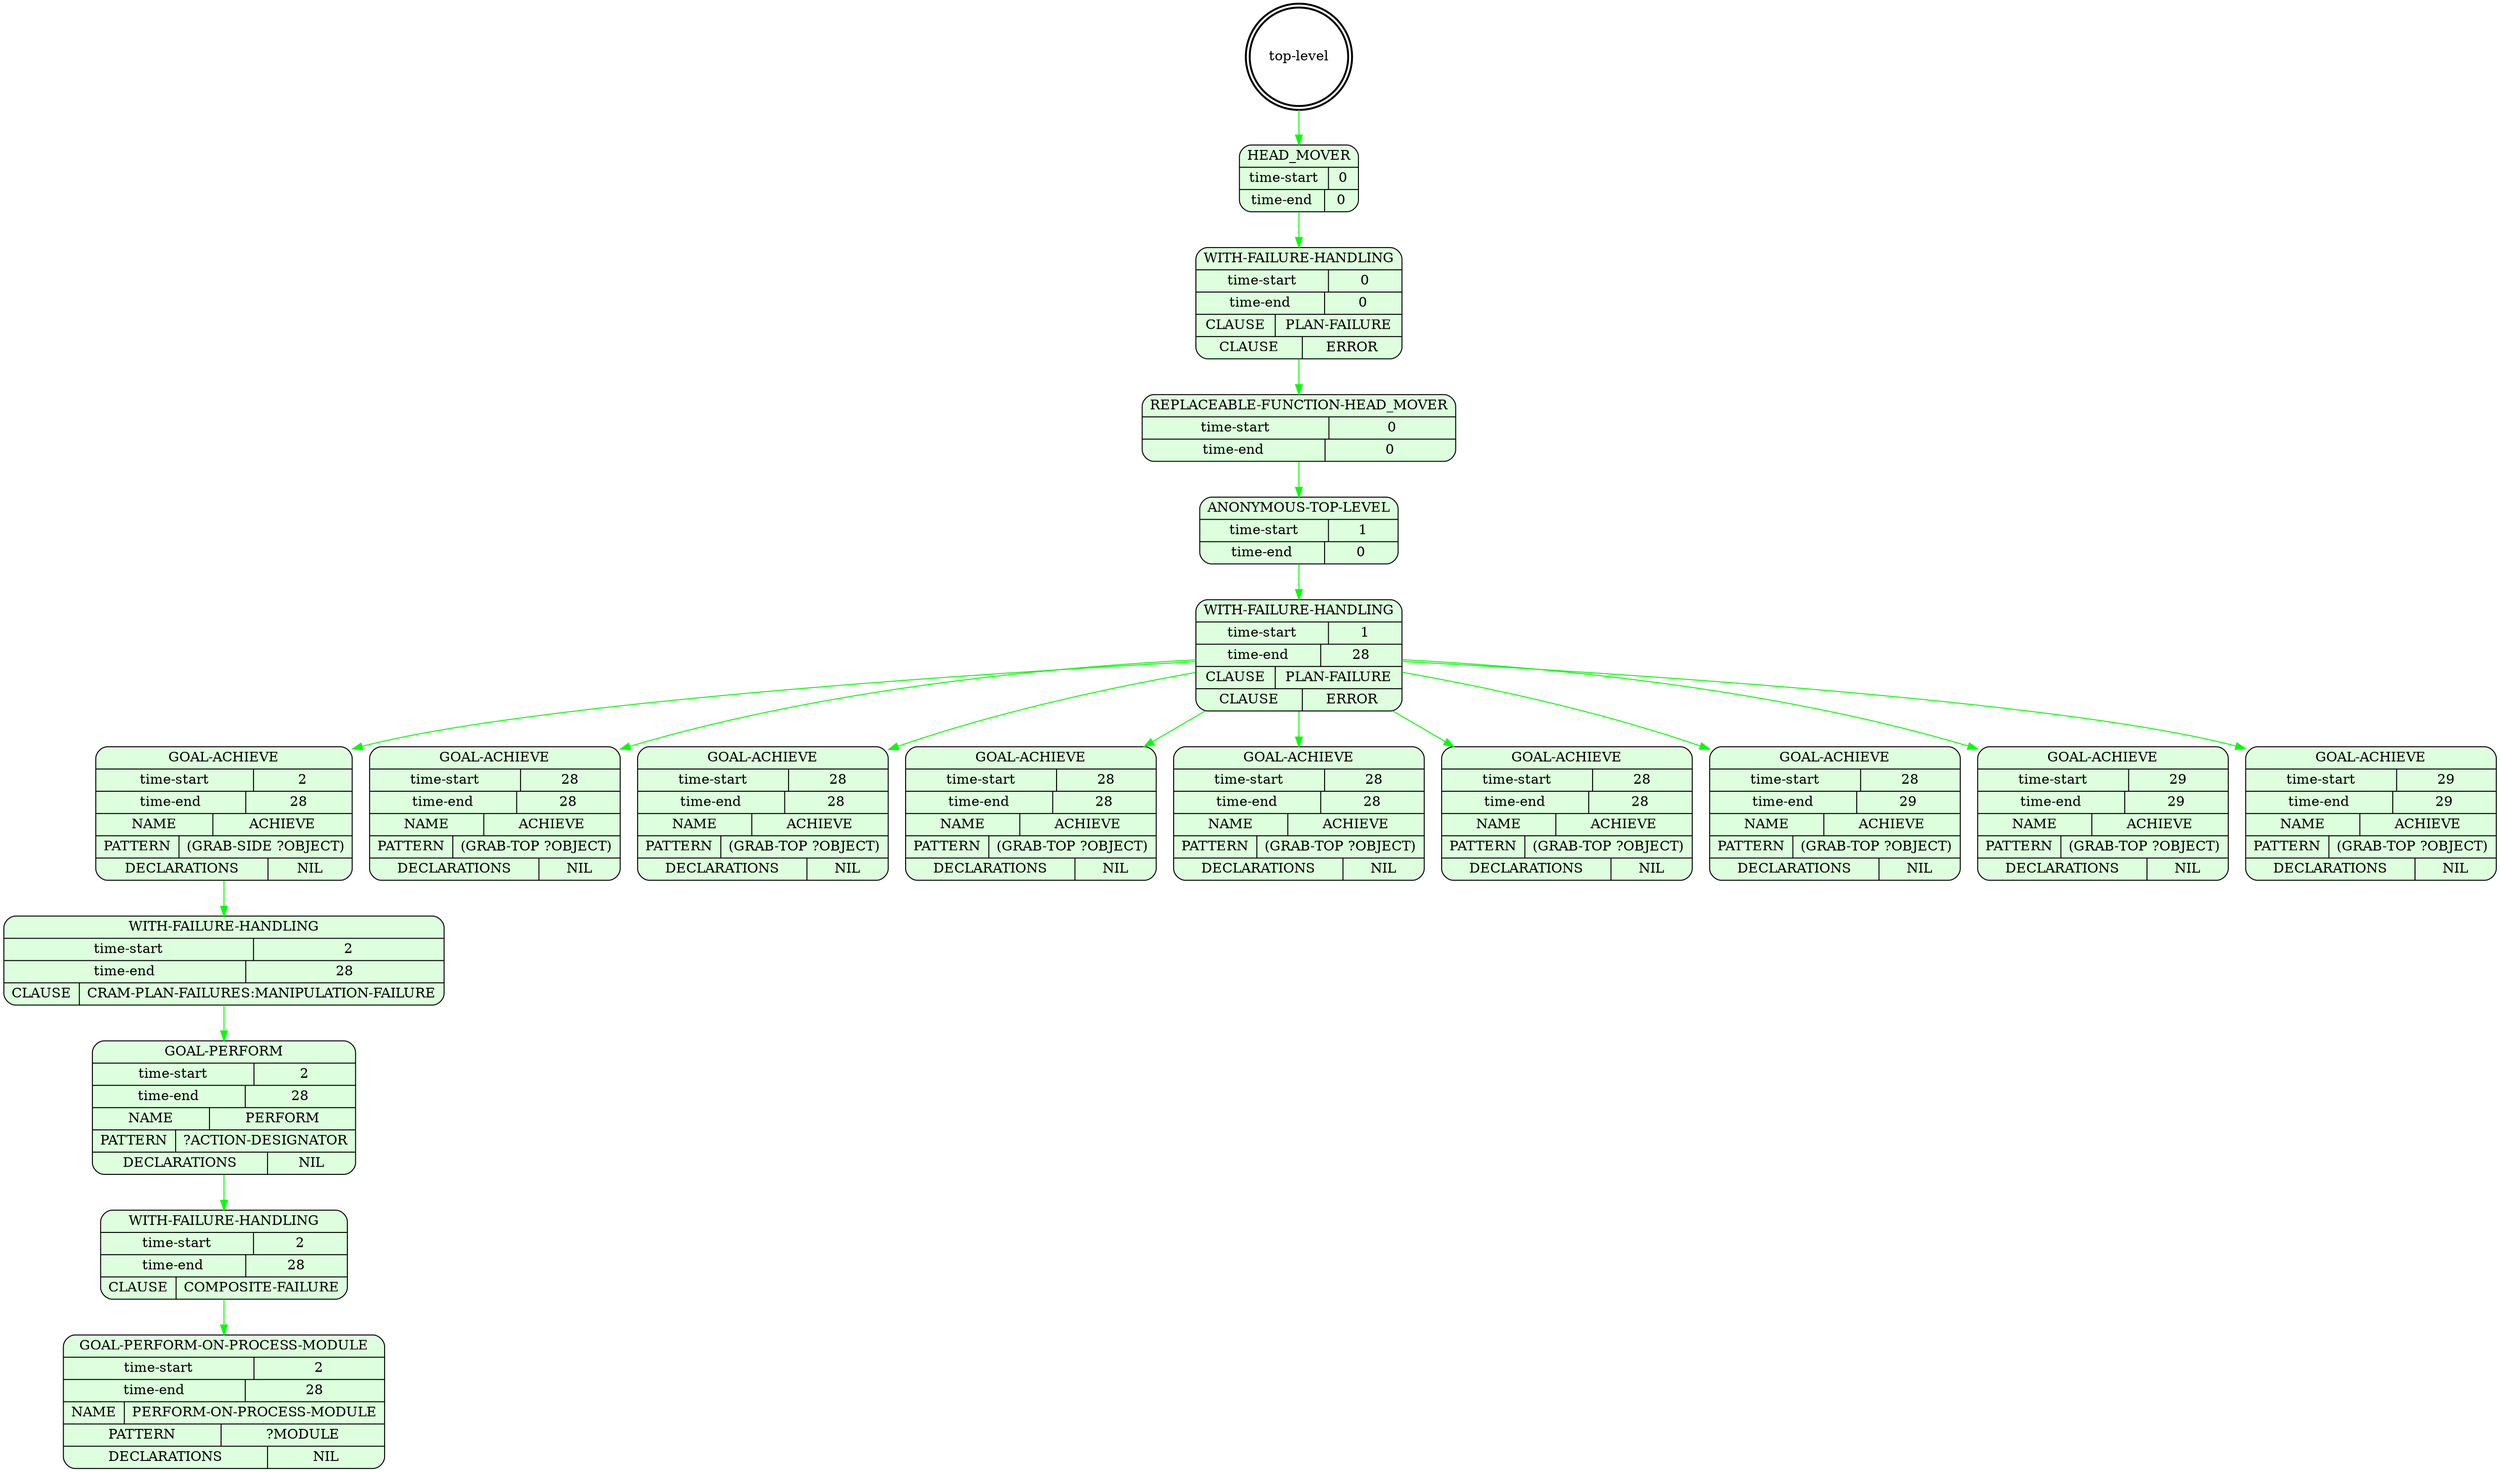 digraph plangraph_zrstjqlCgGViEIip {
  node_FQhzN91YTe1iICJH [shape=doublecircle, style=bold, label="top-level"];

  node_p0rbsl93kPSGTbUx [shape=Mrecord, style=filled, fillcolor="#ddffdd", label="{HEAD_MOVER|{time-start | 0}|{time-end | 0}}"];
  edge [color="green", label=""];
  node_FQhzN91YTe1iICJH -> node_p0rbsl93kPSGTbUx;

  node_vkDcjI6ITunSOkxe [shape=Mrecord, style=filled, fillcolor="#ddffdd", label="{WITH-FAILURE-HANDLING|{time-start | 0}|{time-end | 0}|{CLAUSE | PLAN-FAILURE}|{CLAUSE | ERROR}}"];
  edge [color="green", label=""];
  node_p0rbsl93kPSGTbUx -> node_vkDcjI6ITunSOkxe;

  node_a1BZqEuFPM4KsqCK [shape=Mrecord, style=filled, fillcolor="#ddffdd", label="{REPLACEABLE-FUNCTION-HEAD_MOVER|{time-start | 0}|{time-end | 0}}"];
  edge [color="green", label=""];
  node_vkDcjI6ITunSOkxe -> node_a1BZqEuFPM4KsqCK;

  node_NvO5vtnVnJho6DKb [shape=Mrecord, style=filled, fillcolor="#ddffdd", label="{ANONYMOUS-TOP-LEVEL|{time-start | 1}|{time-end | 0}}"];
  edge [color="green", label=""];
  node_a1BZqEuFPM4KsqCK -> node_NvO5vtnVnJho6DKb;

  node_5eqUJXA0x7QgdPmy [shape=Mrecord, style=filled, fillcolor="#ddffdd", label="{WITH-FAILURE-HANDLING|{time-start | 1}|{time-end | 28}|{CLAUSE | PLAN-FAILURE}|{CLAUSE | ERROR}}"];
  edge [color="green", label=""];
  node_NvO5vtnVnJho6DKb -> node_5eqUJXA0x7QgdPmy;

  node_71stU9oTX6a12vW0 [shape=Mrecord, style=filled, fillcolor="#ddffdd", label="{GOAL-ACHIEVE|{time-start | 2}|{time-end | 28}|{NAME | ACHIEVE}|{PATTERN | (GRAB-SIDE ?OBJECT)}|{DECLARATIONS | NIL}}"];
  edge [color="green", label=""];
  node_5eqUJXA0x7QgdPmy -> node_71stU9oTX6a12vW0;

  node_Z4dS0UW47AftSAFS [shape=Mrecord, style=filled, fillcolor="#ddffdd", label="{WITH-FAILURE-HANDLING|{time-start | 2}|{time-end | 28}|{CLAUSE | CRAM-PLAN-FAILURES:MANIPULATION-FAILURE}}"];
  edge [color="green", label=""];
  node_71stU9oTX6a12vW0 -> node_Z4dS0UW47AftSAFS;

  node_Baw678mGE2Lit5CK [shape=Mrecord, style=filled, fillcolor="#ddffdd", label="{GOAL-PERFORM|{time-start | 2}|{time-end | 28}|{NAME | PERFORM}|{PATTERN | ?ACTION-DESIGNATOR}|{DECLARATIONS | NIL}}"];
  edge [color="green", label=""];
  node_Z4dS0UW47AftSAFS -> node_Baw678mGE2Lit5CK;

  node_fYxlo9ufRrgVKGLO [shape=Mrecord, style=filled, fillcolor="#ddffdd", label="{WITH-FAILURE-HANDLING|{time-start | 2}|{time-end | 28}|{CLAUSE | COMPOSITE-FAILURE}}"];
  edge [color="green", label=""];
  node_Baw678mGE2Lit5CK -> node_fYxlo9ufRrgVKGLO;

  node_icTMBx8fgZy8DbOR [shape=Mrecord, style=filled, fillcolor="#ddffdd", label="{GOAL-PERFORM-ON-PROCESS-MODULE|{time-start | 2}|{time-end | 28}|{NAME | PERFORM-ON-PROCESS-MODULE}|{PATTERN | ?MODULE}|{DECLARATIONS | NIL}}"];
  edge [color="green", label=""];
  node_fYxlo9ufRrgVKGLO -> node_icTMBx8fgZy8DbOR;

  node_ktRB9ikdG3Qlz55G [shape=Mrecord, style=filled, fillcolor="#ddffdd", label="{GOAL-ACHIEVE|{time-start | 28}|{time-end | 28}|{NAME | ACHIEVE}|{PATTERN | (GRAB-TOP ?OBJECT)}|{DECLARATIONS | NIL}}"];
  edge [color="green", label=""];
  node_5eqUJXA0x7QgdPmy -> node_ktRB9ikdG3Qlz55G;

  node_XDmfTq4JO5zbriSX [shape=Mrecord, style=filled, fillcolor="#ddffdd", label="{GOAL-ACHIEVE|{time-start | 28}|{time-end | 28}|{NAME | ACHIEVE}|{PATTERN | (GRAB-TOP ?OBJECT)}|{DECLARATIONS | NIL}}"];
  edge [color="green", label=""];
  node_5eqUJXA0x7QgdPmy -> node_XDmfTq4JO5zbriSX;

  node_gEvUeDjV8WIdZhj0 [shape=Mrecord, style=filled, fillcolor="#ddffdd", label="{GOAL-ACHIEVE|{time-start | 28}|{time-end | 28}|{NAME | ACHIEVE}|{PATTERN | (GRAB-TOP ?OBJECT)}|{DECLARATIONS | NIL}}"];
  edge [color="green", label=""];
  node_5eqUJXA0x7QgdPmy -> node_gEvUeDjV8WIdZhj0;

  node_bCP9PfOCvFQd0Fc9 [shape=Mrecord, style=filled, fillcolor="#ddffdd", label="{GOAL-ACHIEVE|{time-start | 28}|{time-end | 28}|{NAME | ACHIEVE}|{PATTERN | (GRAB-TOP ?OBJECT)}|{DECLARATIONS | NIL}}"];
  edge [color="green", label=""];
  node_5eqUJXA0x7QgdPmy -> node_bCP9PfOCvFQd0Fc9;

  node_TFi3xkeE8EYOAALo [shape=Mrecord, style=filled, fillcolor="#ddffdd", label="{GOAL-ACHIEVE|{time-start | 28}|{time-end | 28}|{NAME | ACHIEVE}|{PATTERN | (GRAB-TOP ?OBJECT)}|{DECLARATIONS | NIL}}"];
  edge [color="green", label=""];
  node_5eqUJXA0x7QgdPmy -> node_TFi3xkeE8EYOAALo;

  node_XVao7JVxuVgKShyG [shape=Mrecord, style=filled, fillcolor="#ddffdd", label="{GOAL-ACHIEVE|{time-start | 28}|{time-end | 29}|{NAME | ACHIEVE}|{PATTERN | (GRAB-TOP ?OBJECT)}|{DECLARATIONS | NIL}}"];
  edge [color="green", label=""];
  node_5eqUJXA0x7QgdPmy -> node_XVao7JVxuVgKShyG;

  node_X3edFksUId1VjRNN [shape=Mrecord, style=filled, fillcolor="#ddffdd", label="{GOAL-ACHIEVE|{time-start | 29}|{time-end | 29}|{NAME | ACHIEVE}|{PATTERN | (GRAB-TOP ?OBJECT)}|{DECLARATIONS | NIL}}"];
  edge [color="green", label=""];
  node_5eqUJXA0x7QgdPmy -> node_X3edFksUId1VjRNN;

  node_eeZqaN4LuOY02hTP [shape=Mrecord, style=filled, fillcolor="#ddffdd", label="{GOAL-ACHIEVE|{time-start | 29}|{time-end | 29}|{NAME | ACHIEVE}|{PATTERN | (GRAB-TOP ?OBJECT)}|{DECLARATIONS | NIL}}"];
  edge [color="green", label=""];
  node_5eqUJXA0x7QgdPmy -> node_eeZqaN4LuOY02hTP;
}
